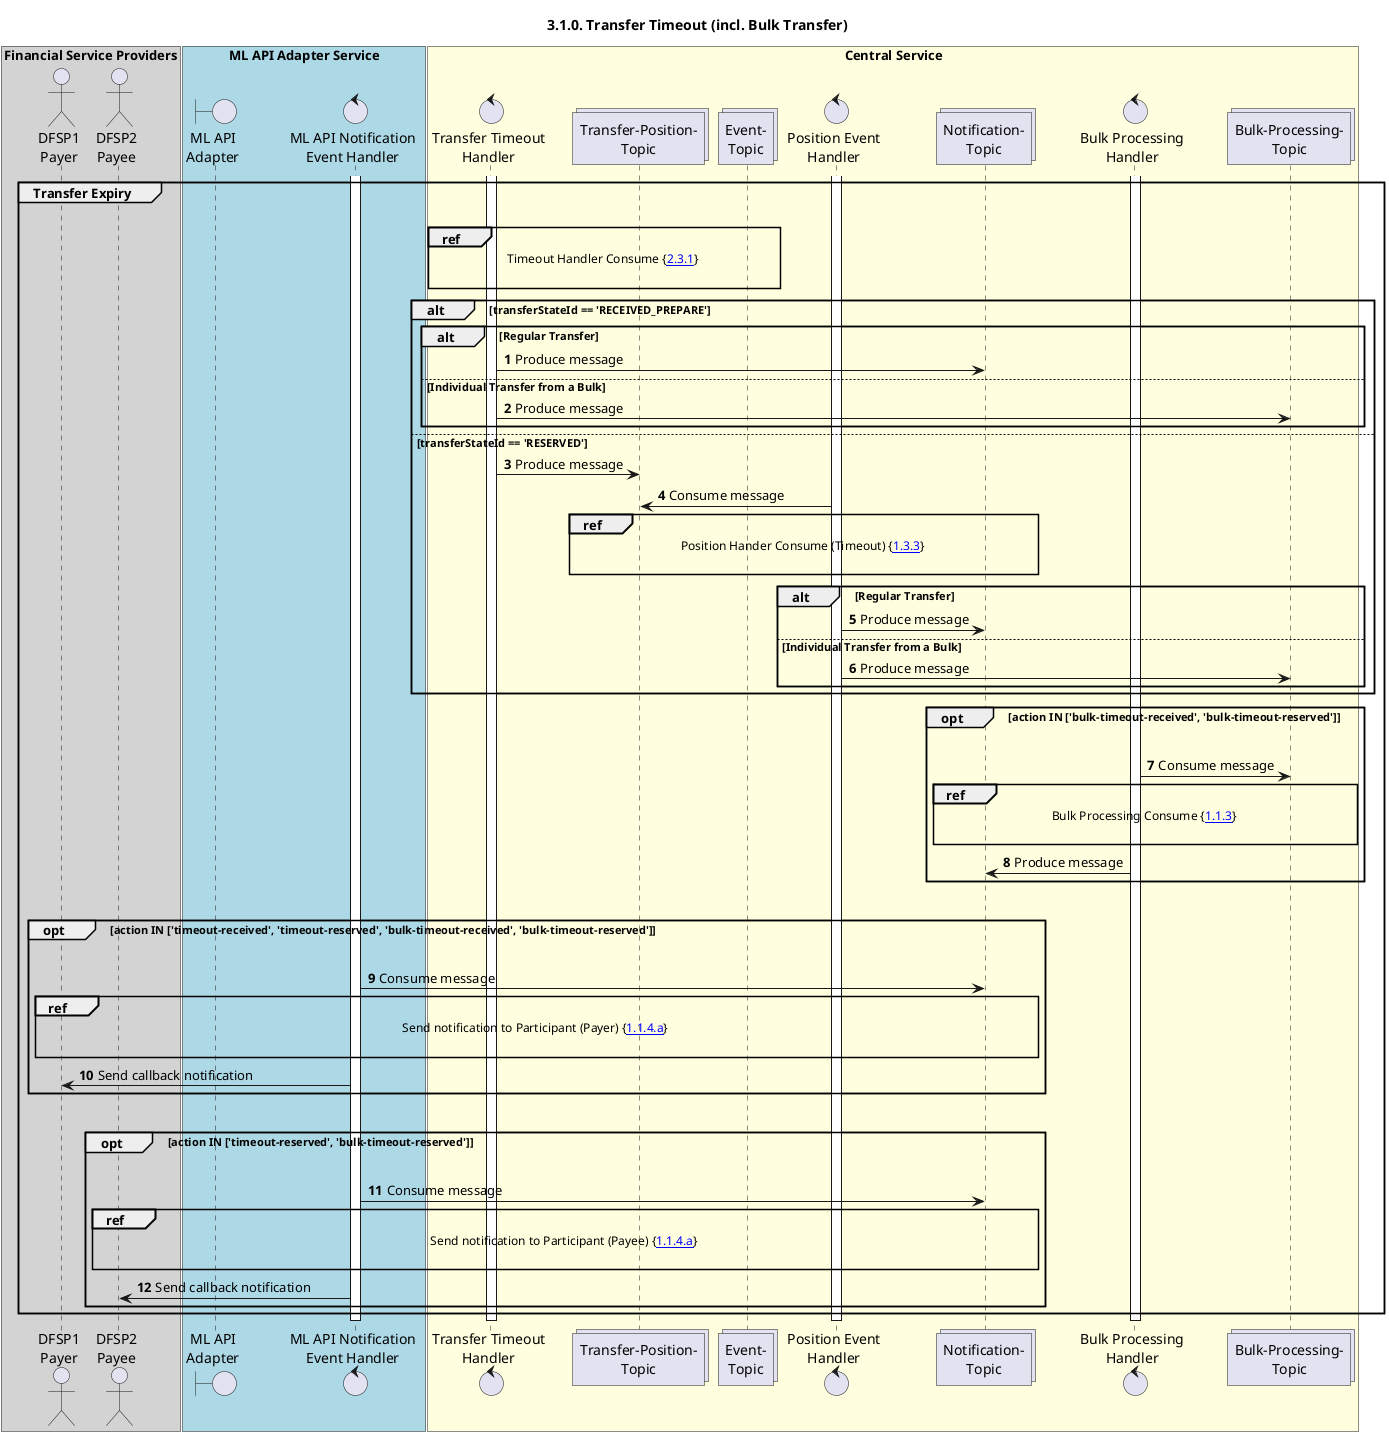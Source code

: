 /'*****
 License
 --------------
 Copyright © 2017 Bill & Melinda Gates Foundation
 The Mojaloop files are made available by the Bill & Melinda Gates Foundation under the Apache License, Version 2.0 (the "License") and you may not use these files except in compliance with the License. You may obtain a copy of the License at
 http://www.apache.org/licenses/LICENSE-2.0
 Unless required by applicable law or agreed to in writing, the Mojaloop files are distributed on an "AS IS" BASIS, WITHOUT WARRANTIES OR CONDITIONS OF ANY KIND, either express or implied. See the License for the specific language governing permissions and limitations under the License.
 Contributors
 --------------
 This is the official list of the Mojaloop project contributors for this file.
 Names of the original copyright holders (individuals or organizations)
 should be listed with a '*' in the first column. People who have
 contributed from an organization can be listed under the organization
 that actually holds the copyright for their contributions (see the
 Gates Foundation organization for an example). Those individuals should have
 their names indented and be marked with a '-'. Email address can be added
 optionally within square brackets <email>.
 * Gates Foundation
 - Name Surname <name.surname@gatesfoundation.com>

 * Georgi Georgiev <georgi.georgiev@modusbox.com>
 --------------
 ******'/

@startuml
' declate title
title 3.1.0. Transfer Timeout (incl. Bulk Transfer)

autonumber

' Actor Keys:
'   boundary - APIs/Interfaces, etc
'   collections - Kafka Topics
'   control - Kafka Consumers
'   entity - Database Access Objects
'   database - Database Persistance Store

' declare actors
actor "DFSP1\nPayer" as DFSP1
actor "DFSP2\nPayee" as DFSP2
boundary "ML API\nAdapter" as MLAPI
control "ML API Notification\nEvent Handler" as NOTIFY_HANDLER
control "Transfer Timeout\nHandler" as EXP_HANDLER
collections "Transfer-Position-\nTopic" as TOPIC_TRANSFER_POSITION
control "Position Event\nHandler" as POS_HANDLER
control "Bulk Processing\nHandler" as BULK_PROCESSING_HANDLER
collections "Notification-\nTopic" as TOPIC_NOTIFICATIONS
collections "Event-\nTopic" as TOPIC_EVENT
collections "Bulk-Processing-\nTopic" as BULK_PROCESSING_TOPIC

box "Financial Service Providers" #lightGray
	participant DFSP1
	participant DFSP2
end box

box "ML API Adapter Service" #LightBlue
	participant MLAPI
	participant NOTIFY_HANDLER
end box

box "Central Service" #LightYellow
    participant EXP_HANDLER
    participant TOPIC_TRANSFER_POSITION
    participant TOPIC_EVENT
    participant POS_HANDLER
    participant TOPIC_NOTIFICATIONS
    participant BULK_PROCESSING_HANDLER
    participant BULK_PROCESSING_TOPIC
end box

' start flow
activate NOTIFY_HANDLER
activate EXP_HANDLER
activate POS_HANDLER
activate BULK_PROCESSING_HANDLER
group Transfer Expiry
    |||
    ref over EXP_HANDLER, TOPIC_EVENT :  Timeout Handler Consume {[[https://TODO-input-path-to/**/seq-timeout-2.3.1.svg 2.3.1]]} \n
    alt transferStateId == 'RECEIVED_PREPARE'
        alt Regular Transfer
            EXP_HANDLER -> TOPIC_NOTIFICATIONS: Produce message
        else Individual Transfer from a Bulk
            EXP_HANDLER -> BULK_PROCESSING_TOPIC: Produce message
        end
    else transferStateId == 'RESERVED'
        EXP_HANDLER -> TOPIC_TRANSFER_POSITION: Produce message
        TOPIC_TRANSFER_POSITION <- POS_HANDLER: Consume message
        ref over TOPIC_TRANSFER_POSITION, TOPIC_NOTIFICATIONS :  Position Hander Consume (Timeout) {[[https://TODO-input-path-to/**/seq-position-1.3.3-abort.svg 1.3.3]]} \n
        alt Regular Transfer
            POS_HANDLER -> TOPIC_NOTIFICATIONS: Produce message
        else Individual Transfer from a Bulk
            POS_HANDLER -> BULK_PROCESSING_TOPIC: Produce message
        end
    end
    opt action IN ['bulk-timeout-received', 'bulk-timeout-reserved']
        |||
        BULK_PROCESSING_TOPIC <- BULK_PROCESSING_HANDLER: Consume message
        ref over TOPIC_NOTIFICATIONS, BULK_PROCESSING_TOPIC : Bulk Processing Consume {[[https://TODO-input-path-to/**/seq-bulk-processing-1.1.3.svg 1.1.3]]} \n
        BULK_PROCESSING_HANDLER -> TOPIC_NOTIFICATIONS: Produce message
    end
    |||
    opt action IN ['timeout-received', 'timeout-reserved', 'bulk-timeout-received', 'bulk-timeout-reserved']
        |||
        TOPIC_NOTIFICATIONS <- NOTIFY_HANDLER: Consume message
        ref over DFSP1, TOPIC_NOTIFICATIONS : Send notification to Participant (Payer) {[[https://TODO-input-path-to/**/seq-prepare-1.1.4.a.svg 1.1.4.a]]} \n
        NOTIFY_HANDLER -> DFSP1: Send callback notification
    end
    |||
    opt action IN ['timeout-reserved', 'bulk-timeout-reserved']
        |||
        TOPIC_NOTIFICATIONS <- NOTIFY_HANDLER: Consume message
        ref over DFSP2, TOPIC_NOTIFICATIONS : Send notification to Participant (Payee) {[[https://TODO-input-path-to/**/seq-prepare-1.1.4.a.svg 1.1.4.a]]} \n
        NOTIFY_HANDLER -> DFSP2: Send callback notification
    end
end
deactivate BULK_PROCESSING_HANDLER
deactivate POS_HANDLER
deactivate EXP_HANDLER
deactivate NOTIFY_HANDLER
@enduml
